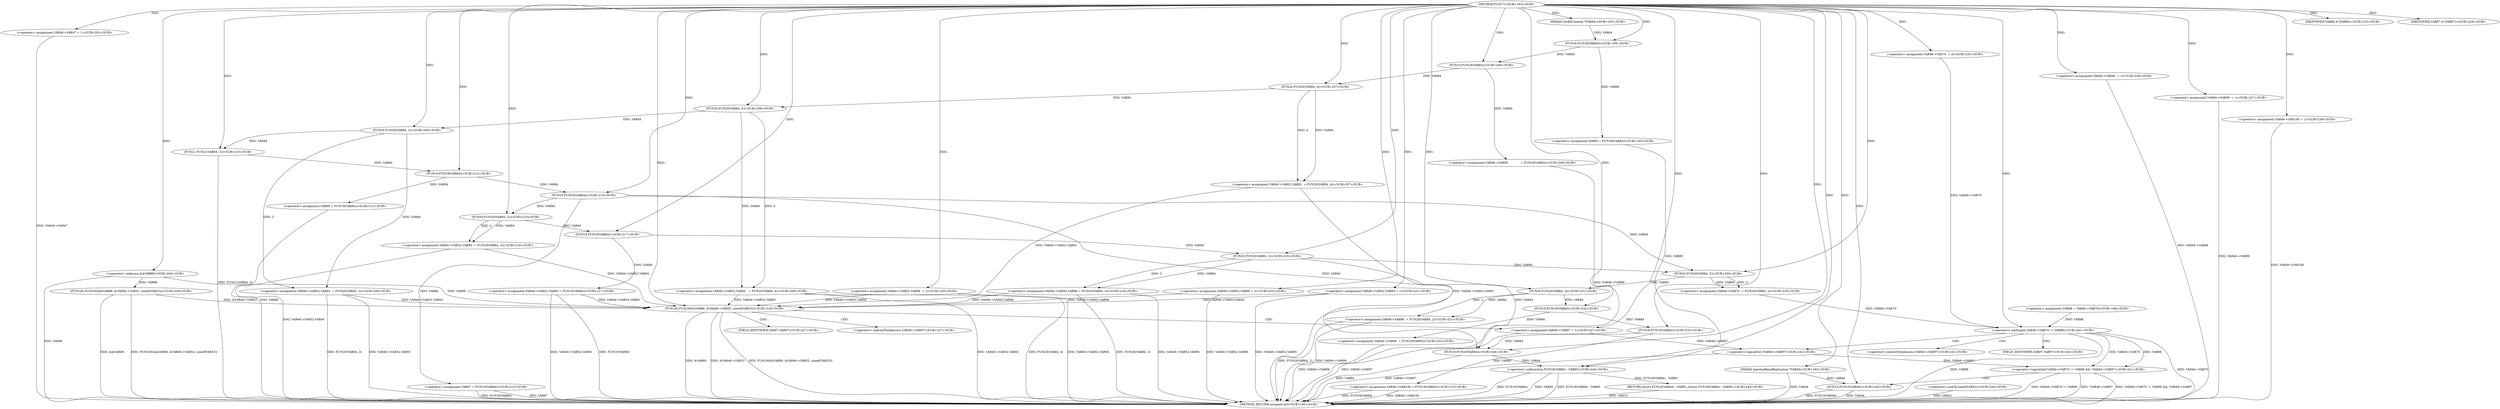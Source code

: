 
digraph "FUN17" {  

"1108" [label = "(METHOD,FUN17)<SUB>193</SUB>" ]

"1322" [label = "(METHOD_RETURN,unsigned int)<SUB>193</SUB>" ]

"1109" [label = "(PARAM,SpectralBandReplication *VAR46)<SUB>193</SUB>" ]

"1110" [label = "(PARAM,GetBitContext *VAR84)<SUB>193</SUB>" ]

"1113" [label = "(&lt;operator&gt;.assignment,VAR85 = FUN18(VAR84))<SUB>195</SUB>" ]

"1120" [label = "(&lt;operator&gt;.assignment,VAR88 = VAR46-&gt;VAR70)<SUB>198</SUB>" ]

"1126" [label = "(&lt;operator&gt;.assignment,VAR46-&gt;VAR47 = 1)<SUB>201</SUB>" ]

"1131" [label = "(FUN100,FUN100(&amp;&amp;VAR89, &amp;VAR46-&gt;VAR52, sizeof(VAR53)))<SUB>204</SUB>" ]

"1140" [label = "(&lt;operator&gt;.assignment,VAR46-&gt;VAR90              = FUN19(VAR84))<SUB>206</SUB>" ]

"1146" [label = "(&lt;operator&gt;.assignment,VAR46-&gt;VAR52.VAR91  = FUN20(VAR84, 4))<SUB>207</SUB>" ]

"1155" [label = "(&lt;operator&gt;.assignment,VAR46-&gt;VAR52.VAR92   = FUN20(VAR84, 4))<SUB>208</SUB>" ]

"1164" [label = "(&lt;operator&gt;.assignment,VAR46-&gt;VAR52.VAR93  = FUN20(VAR84, 3))<SUB>209</SUB>" ]

"1173" [label = "(FUN21,FUN21(VAR84, 2))<SUB>210</SUB>" ]

"1176" [label = "(&lt;operator&gt;.assignment,VAR86 = FUN19(VAR84))<SUB>212</SUB>" ]

"1180" [label = "(&lt;operator&gt;.assignment,VAR87 = FUN19(VAR84))<SUB>213</SUB>" ]

"1317" [label = "(RETURN,return FUN18(VAR84) - VAR85;,return FUN18(VAR84) - VAR85;)<SUB>244</SUB>" ]

"1185" [label = "(IDENTIFIER,VAR86,if (VAR86))<SUB>215</SUB>" ]

"1237" [label = "(FUN100,FUN100(&amp;VAR89, &amp;VAR46-&gt;VAR52, sizeof(VAR53)))<SUB>226</SUB>" ]

"1253" [label = "(IDENTIFIER,VAR87,if (VAR87))<SUB>229</SUB>" ]

"1304" [label = "(&lt;operator&gt;.logicalAnd,VAR46-&gt;VAR70 != VAR88 &amp;&amp; !VAR46-&gt;VAR97)<SUB>241</SUB>" ]

"1318" [label = "(&lt;operator&gt;.subtraction,FUN18(VAR84) - VAR85)<SUB>244</SUB>" ]

"1115" [label = "(FUN18,FUN18(VAR84))<SUB>195</SUB>" ]

"1132" [label = "(&lt;operator&gt;.unknown,&amp;&amp;VAR89)<SUB>204</SUB>" ]

"1144" [label = "(FUN19,FUN19(VAR84))<SUB>206</SUB>" ]

"1152" [label = "(FUN20,FUN20(VAR84, 4))<SUB>207</SUB>" ]

"1161" [label = "(FUN20,FUN20(VAR84, 4))<SUB>208</SUB>" ]

"1170" [label = "(FUN20,FUN20(VAR84, 3))<SUB>209</SUB>" ]

"1178" [label = "(FUN19,FUN19(VAR84))<SUB>212</SUB>" ]

"1182" [label = "(FUN19,FUN19(VAR84))<SUB>213</SUB>" ]

"1187" [label = "(&lt;operator&gt;.assignment,VAR46-&gt;VAR52.VAR94  = FUN20(VAR84, 2))<SUB>216</SUB>" ]

"1196" [label = "(&lt;operator&gt;.assignment,VAR46-&gt;VAR52.VAR95 = FUN19(VAR84))<SUB>217</SUB>" ]

"1204" [label = "(&lt;operator&gt;.assignment,VAR46-&gt;VAR52.VAR96 = FUN20(VAR84, 2))<SUB>218</SUB>" ]

"1247" [label = "(&lt;operator&gt;.assignment,VAR46-&gt;VAR97 = 1)<SUB>227</SUB>" ]

"1255" [label = "(&lt;operator&gt;.assignment,VAR46-&gt;VAR70  = FUN20(VAR84, 2))<SUB>230</SUB>" ]

"1262" [label = "(&lt;operator&gt;.assignment,VAR46-&gt;VAR98  = FUN20(VAR84, 2))<SUB>231</SUB>" ]

"1269" [label = "(&lt;operator&gt;.assignment,VAR46-&gt;VAR99  = FUN19(VAR84))<SUB>232</SUB>" ]

"1275" [label = "(&lt;operator&gt;.assignment,VAR46-&gt;VAR100 = FUN19(VAR84))<SUB>233</SUB>" ]

"1315" [label = "(FUN15,FUN15(VAR46))<SUB>242</SUB>" ]

"1215" [label = "(&lt;operator&gt;.assignment,VAR46-&gt;VAR52.VAR94  = 2)<SUB>220</SUB>" ]

"1222" [label = "(&lt;operator&gt;.assignment,VAR46-&gt;VAR52.VAR95 = 1)<SUB>221</SUB>" ]

"1229" [label = "(&lt;operator&gt;.assignment,VAR46-&gt;VAR52.VAR96 = 2)<SUB>222</SUB>" ]

"1244" [label = "(&lt;operator&gt;.sizeOf,sizeof(VAR53))<SUB>226</SUB>" ]

"1283" [label = "(&lt;operator&gt;.assignment,VAR46-&gt;VAR70  = 2)<SUB>235</SUB>" ]

"1288" [label = "(&lt;operator&gt;.assignment,VAR46-&gt;VAR98  = 2)<SUB>236</SUB>" ]

"1293" [label = "(&lt;operator&gt;.assignment,VAR46-&gt;VAR99  = 1)<SUB>237</SUB>" ]

"1298" [label = "(&lt;operator&gt;.assignment,VAR46-&gt;VAR100 = 1)<SUB>238</SUB>" ]

"1305" [label = "(&lt;operator&gt;.notEquals,VAR46-&gt;VAR70 != VAR88)<SUB>241</SUB>" ]

"1310" [label = "(&lt;operator&gt;.logicalNot,!VAR46-&gt;VAR97)<SUB>241</SUB>" ]

"1319" [label = "(FUN18,FUN18(VAR84))<SUB>244</SUB>" ]

"1193" [label = "(FUN20,FUN20(VAR84, 2))<SUB>216</SUB>" ]

"1202" [label = "(FUN19,FUN19(VAR84))<SUB>217</SUB>" ]

"1210" [label = "(FUN20,FUN20(VAR84, 2))<SUB>218</SUB>" ]

"1259" [label = "(FUN20,FUN20(VAR84, 2))<SUB>230</SUB>" ]

"1266" [label = "(FUN20,FUN20(VAR84, 2))<SUB>231</SUB>" ]

"1273" [label = "(FUN19,FUN19(VAR84))<SUB>232</SUB>" ]

"1279" [label = "(FUN19,FUN19(VAR84))<SUB>233</SUB>" ]

"1248" [label = "(&lt;operator&gt;.indirectFieldAccess,VAR46-&gt;VAR97)<SUB>227</SUB>" ]

"1311" [label = "(&lt;operator&gt;.indirectFieldAccess,VAR46-&gt;VAR97)<SUB>241</SUB>" ]

"1250" [label = "(FIELD_IDENTIFIER,VAR97,VAR97)<SUB>227</SUB>" ]

"1313" [label = "(FIELD_IDENTIFIER,VAR97,VAR97)<SUB>241</SUB>" ]

  "1317" -> "1322"  [ label = "DDG: &lt;RET&gt;"] 

  "1109" -> "1322"  [ label = "DDG: VAR46"] 

  "1126" -> "1322"  [ label = "DDG: VAR46-&gt;VAR47"] 

  "1132" -> "1322"  [ label = "DDG: VAR89"] 

  "1131" -> "1322"  [ label = "DDG: &amp;&amp;VAR89"] 

  "1131" -> "1322"  [ label = "DDG: FUN100(&amp;&amp;VAR89, &amp;VAR46-&gt;VAR52, sizeof(VAR53))"] 

  "1140" -> "1322"  [ label = "DDG: VAR46-&gt;VAR90"] 

  "1146" -> "1322"  [ label = "DDG: VAR46-&gt;VAR52.VAR91"] 

  "1155" -> "1322"  [ label = "DDG: VAR46-&gt;VAR52.VAR92"] 

  "1155" -> "1322"  [ label = "DDG: FUN20(VAR84, 4)"] 

  "1164" -> "1322"  [ label = "DDG: VAR46-&gt;VAR52.VAR93"] 

  "1164" -> "1322"  [ label = "DDG: FUN20(VAR84, 3)"] 

  "1173" -> "1322"  [ label = "DDG: FUN21(VAR84, 2)"] 

  "1176" -> "1322"  [ label = "DDG: VAR86"] 

  "1180" -> "1322"  [ label = "DDG: VAR87"] 

  "1180" -> "1322"  [ label = "DDG: FUN19(VAR84)"] 

  "1215" -> "1322"  [ label = "DDG: VAR46-&gt;VAR52.VAR94"] 

  "1222" -> "1322"  [ label = "DDG: VAR46-&gt;VAR52.VAR95"] 

  "1229" -> "1322"  [ label = "DDG: VAR46-&gt;VAR52.VAR96"] 

  "1187" -> "1322"  [ label = "DDG: VAR46-&gt;VAR52.VAR94"] 

  "1196" -> "1322"  [ label = "DDG: VAR46-&gt;VAR52.VAR95"] 

  "1196" -> "1322"  [ label = "DDG: FUN19(VAR84)"] 

  "1204" -> "1322"  [ label = "DDG: VAR46-&gt;VAR52.VAR96"] 

  "1204" -> "1322"  [ label = "DDG: FUN20(VAR84, 2)"] 

  "1237" -> "1322"  [ label = "DDG: &amp;VAR89"] 

  "1237" -> "1322"  [ label = "DDG: &amp;VAR46-&gt;VAR52"] 

  "1244" -> "1322"  [ label = "DDG: VAR53"] 

  "1237" -> "1322"  [ label = "DDG: FUN100(&amp;VAR89, &amp;VAR46-&gt;VAR52, sizeof(VAR53))"] 

  "1247" -> "1322"  [ label = "DDG: VAR46-&gt;VAR97"] 

  "1288" -> "1322"  [ label = "DDG: VAR46-&gt;VAR98"] 

  "1293" -> "1322"  [ label = "DDG: VAR46-&gt;VAR99"] 

  "1298" -> "1322"  [ label = "DDG: VAR46-&gt;VAR100"] 

  "1262" -> "1322"  [ label = "DDG: VAR46-&gt;VAR98"] 

  "1262" -> "1322"  [ label = "DDG: FUN20(VAR84, 2)"] 

  "1269" -> "1322"  [ label = "DDG: VAR46-&gt;VAR99"] 

  "1275" -> "1322"  [ label = "DDG: VAR46-&gt;VAR100"] 

  "1275" -> "1322"  [ label = "DDG: FUN19(VAR84)"] 

  "1305" -> "1322"  [ label = "DDG: VAR46-&gt;VAR70"] 

  "1305" -> "1322"  [ label = "DDG: VAR88"] 

  "1304" -> "1322"  [ label = "DDG: VAR46-&gt;VAR70 != VAR88"] 

  "1310" -> "1322"  [ label = "DDG: VAR46-&gt;VAR97"] 

  "1304" -> "1322"  [ label = "DDG: !VAR46-&gt;VAR97"] 

  "1304" -> "1322"  [ label = "DDG: VAR46-&gt;VAR70 != VAR88 &amp;&amp; !VAR46-&gt;VAR97"] 

  "1315" -> "1322"  [ label = "DDG: VAR46"] 

  "1315" -> "1322"  [ label = "DDG: FUN15(VAR46)"] 

  "1319" -> "1322"  [ label = "DDG: VAR84"] 

  "1318" -> "1322"  [ label = "DDG: FUN18(VAR84)"] 

  "1318" -> "1322"  [ label = "DDG: VAR85"] 

  "1318" -> "1322"  [ label = "DDG: FUN18(VAR84) - VAR85"] 

  "1108" -> "1109"  [ label = "DDG: "] 

  "1108" -> "1110"  [ label = "DDG: "] 

  "1115" -> "1113"  [ label = "DDG: VAR84"] 

  "1108" -> "1126"  [ label = "DDG: "] 

  "1144" -> "1140"  [ label = "DDG: VAR84"] 

  "1152" -> "1146"  [ label = "DDG: VAR84"] 

  "1152" -> "1146"  [ label = "DDG: 4"] 

  "1161" -> "1155"  [ label = "DDG: VAR84"] 

  "1161" -> "1155"  [ label = "DDG: 4"] 

  "1170" -> "1164"  [ label = "DDG: VAR84"] 

  "1170" -> "1164"  [ label = "DDG: 3"] 

  "1178" -> "1176"  [ label = "DDG: VAR84"] 

  "1182" -> "1180"  [ label = "DDG: VAR84"] 

  "1318" -> "1317"  [ label = "DDG: FUN18(VAR84) - VAR85"] 

  "1132" -> "1131"  [ label = "DDG: VAR89"] 

  "1170" -> "1173"  [ label = "DDG: VAR84"] 

  "1108" -> "1173"  [ label = "DDG: "] 

  "1108" -> "1185"  [ label = "DDG: "] 

  "1108" -> "1253"  [ label = "DDG: "] 

  "1110" -> "1115"  [ label = "DDG: VAR84"] 

  "1108" -> "1115"  [ label = "DDG: "] 

  "1108" -> "1132"  [ label = "DDG: "] 

  "1115" -> "1144"  [ label = "DDG: VAR84"] 

  "1108" -> "1144"  [ label = "DDG: "] 

  "1144" -> "1152"  [ label = "DDG: VAR84"] 

  "1108" -> "1152"  [ label = "DDG: "] 

  "1152" -> "1161"  [ label = "DDG: VAR84"] 

  "1108" -> "1161"  [ label = "DDG: "] 

  "1161" -> "1170"  [ label = "DDG: VAR84"] 

  "1108" -> "1170"  [ label = "DDG: "] 

  "1173" -> "1178"  [ label = "DDG: VAR84"] 

  "1108" -> "1178"  [ label = "DDG: "] 

  "1178" -> "1182"  [ label = "DDG: VAR84"] 

  "1108" -> "1182"  [ label = "DDG: "] 

  "1193" -> "1187"  [ label = "DDG: VAR84"] 

  "1193" -> "1187"  [ label = "DDG: 2"] 

  "1202" -> "1196"  [ label = "DDG: VAR84"] 

  "1210" -> "1204"  [ label = "DDG: VAR84"] 

  "1210" -> "1204"  [ label = "DDG: 2"] 

  "1132" -> "1237"  [ label = "DDG: VAR89"] 

  "1108" -> "1237"  [ label = "DDG: "] 

  "1131" -> "1237"  [ label = "DDG: &amp;VAR46-&gt;VAR52"] 

  "1146" -> "1237"  [ label = "DDG: VAR46-&gt;VAR52.VAR91"] 

  "1155" -> "1237"  [ label = "DDG: VAR46-&gt;VAR52.VAR92"] 

  "1164" -> "1237"  [ label = "DDG: VAR46-&gt;VAR52.VAR93"] 

  "1215" -> "1237"  [ label = "DDG: VAR46-&gt;VAR52.VAR94"] 

  "1222" -> "1237"  [ label = "DDG: VAR46-&gt;VAR52.VAR95"] 

  "1229" -> "1237"  [ label = "DDG: VAR46-&gt;VAR52.VAR96"] 

  "1187" -> "1237"  [ label = "DDG: VAR46-&gt;VAR52.VAR94"] 

  "1196" -> "1237"  [ label = "DDG: VAR46-&gt;VAR52.VAR95"] 

  "1204" -> "1237"  [ label = "DDG: VAR46-&gt;VAR52.VAR96"] 

  "1108" -> "1247"  [ label = "DDG: "] 

  "1259" -> "1255"  [ label = "DDG: VAR84"] 

  "1259" -> "1255"  [ label = "DDG: 2"] 

  "1266" -> "1262"  [ label = "DDG: VAR84"] 

  "1266" -> "1262"  [ label = "DDG: 2"] 

  "1273" -> "1269"  [ label = "DDG: VAR84"] 

  "1279" -> "1275"  [ label = "DDG: VAR84"] 

  "1305" -> "1304"  [ label = "DDG: VAR46-&gt;VAR70"] 

  "1305" -> "1304"  [ label = "DDG: VAR88"] 

  "1310" -> "1304"  [ label = "DDG: VAR46-&gt;VAR97"] 

  "1319" -> "1318"  [ label = "DDG: VAR84"] 

  "1113" -> "1318"  [ label = "DDG: VAR85"] 

  "1108" -> "1318"  [ label = "DDG: "] 

  "1108" -> "1215"  [ label = "DDG: "] 

  "1108" -> "1222"  [ label = "DDG: "] 

  "1108" -> "1229"  [ label = "DDG: "] 

  "1108" -> "1283"  [ label = "DDG: "] 

  "1108" -> "1288"  [ label = "DDG: "] 

  "1108" -> "1293"  [ label = "DDG: "] 

  "1108" -> "1298"  [ label = "DDG: "] 

  "1283" -> "1305"  [ label = "DDG: VAR46-&gt;VAR70"] 

  "1255" -> "1305"  [ label = "DDG: VAR46-&gt;VAR70"] 

  "1120" -> "1305"  [ label = "DDG: VAR88"] 

  "1108" -> "1305"  [ label = "DDG: "] 

  "1247" -> "1310"  [ label = "DDG: VAR46-&gt;VAR97"] 

  "1109" -> "1315"  [ label = "DDG: VAR46"] 

  "1108" -> "1315"  [ label = "DDG: "] 

  "1182" -> "1319"  [ label = "DDG: VAR84"] 

  "1210" -> "1319"  [ label = "DDG: VAR84"] 

  "1279" -> "1319"  [ label = "DDG: VAR84"] 

  "1108" -> "1319"  [ label = "DDG: "] 

  "1182" -> "1193"  [ label = "DDG: VAR84"] 

  "1108" -> "1193"  [ label = "DDG: "] 

  "1193" -> "1202"  [ label = "DDG: VAR84"] 

  "1108" -> "1202"  [ label = "DDG: "] 

  "1202" -> "1210"  [ label = "DDG: VAR84"] 

  "1108" -> "1210"  [ label = "DDG: "] 

  "1182" -> "1259"  [ label = "DDG: VAR84"] 

  "1210" -> "1259"  [ label = "DDG: VAR84"] 

  "1108" -> "1259"  [ label = "DDG: "] 

  "1259" -> "1266"  [ label = "DDG: VAR84"] 

  "1108" -> "1266"  [ label = "DDG: "] 

  "1266" -> "1273"  [ label = "DDG: VAR84"] 

  "1108" -> "1273"  [ label = "DDG: "] 

  "1273" -> "1279"  [ label = "DDG: VAR84"] 

  "1108" -> "1279"  [ label = "DDG: "] 

  "1237" -> "1248"  [ label = "CDG: "] 

  "1237" -> "1247"  [ label = "CDG: "] 

  "1237" -> "1250"  [ label = "CDG: "] 

  "1304" -> "1315"  [ label = "CDG: "] 

  "1305" -> "1311"  [ label = "CDG: "] 

  "1305" -> "1313"  [ label = "CDG: "] 

  "1305" -> "1310"  [ label = "CDG: "] 

}